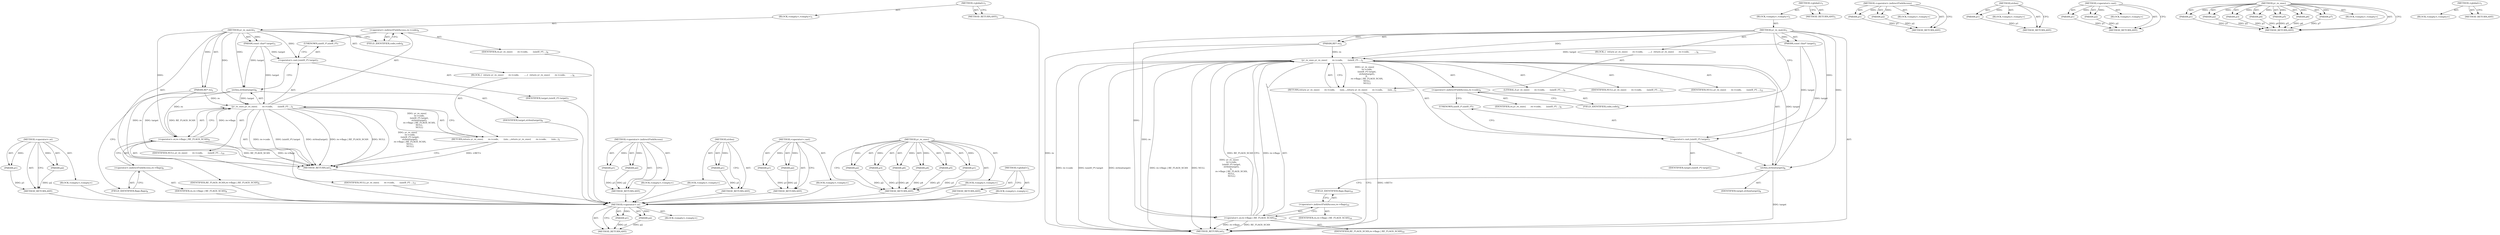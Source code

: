 digraph "&lt;global&gt;" {
vulnerable_73 [label=<(METHOD,&lt;operator&gt;.or)>];
vulnerable_74 [label=<(PARAM,p1)>];
vulnerable_75 [label=<(PARAM,p2)>];
vulnerable_76 [label=<(BLOCK,&lt;empty&gt;,&lt;empty&gt;)>];
vulnerable_77 [label=<(METHOD_RETURN,ANY)>];
vulnerable_6 [label=<(METHOD,&lt;global&gt;)<SUB>1</SUB>>];
vulnerable_7 [label=<(BLOCK,&lt;empty&gt;,&lt;empty&gt;)<SUB>1</SUB>>];
vulnerable_8 [label=<(METHOD,yr_re_match)<SUB>1</SUB>>];
vulnerable_9 [label=<(PARAM,RE* re)<SUB>2</SUB>>];
vulnerable_10 [label=<(PARAM,const char* target)<SUB>3</SUB>>];
vulnerable_11 [label=<(BLOCK,{
  return yr_re_exec(
       re-&gt;code,
       ...,{
  return yr_re_exec(
       re-&gt;code,
       ...)<SUB>4</SUB>>];
vulnerable_12 [label=<(RETURN,return yr_re_exec(
       re-&gt;code,
       (uin...,return yr_re_exec(
       re-&gt;code,
       (uin...)<SUB>5</SUB>>];
vulnerable_13 [label=<(yr_re_exec,yr_re_exec(
       re-&gt;code,
       (uint8_t*) ...)<SUB>5</SUB>>];
vulnerable_14 [label=<(&lt;operator&gt;.indirectFieldAccess,re-&gt;code)<SUB>6</SUB>>];
vulnerable_15 [label=<(IDENTIFIER,re,yr_re_exec(
       re-&gt;code,
       (uint8_t*) ...)<SUB>6</SUB>>];
vulnerable_16 [label=<(FIELD_IDENTIFIER,code,code)<SUB>6</SUB>>];
vulnerable_17 [label=<(&lt;operator&gt;.cast,(uint8_t*) target)<SUB>7</SUB>>];
vulnerable_18 [label=<(UNKNOWN,uint8_t*,uint8_t*)<SUB>7</SUB>>];
vulnerable_19 [label=<(IDENTIFIER,target,(uint8_t*) target)<SUB>7</SUB>>];
vulnerable_20 [label=<(strlen,strlen(target))<SUB>8</SUB>>];
vulnerable_21 [label=<(IDENTIFIER,target,strlen(target))<SUB>8</SUB>>];
vulnerable_22 [label=<(&lt;operator&gt;.or,re-&gt;flags | RE_FLAGS_SCAN)<SUB>9</SUB>>];
vulnerable_23 [label=<(&lt;operator&gt;.indirectFieldAccess,re-&gt;flags)<SUB>9</SUB>>];
vulnerable_24 [label=<(IDENTIFIER,re,re-&gt;flags | RE_FLAGS_SCAN)<SUB>9</SUB>>];
vulnerable_25 [label=<(FIELD_IDENTIFIER,flags,flags)<SUB>9</SUB>>];
vulnerable_26 [label=<(IDENTIFIER,RE_FLAGS_SCAN,re-&gt;flags | RE_FLAGS_SCAN)<SUB>9</SUB>>];
vulnerable_27 [label=<(IDENTIFIER,NULL,yr_re_exec(
       re-&gt;code,
       (uint8_t*) ...)<SUB>10</SUB>>];
vulnerable_28 [label=<(IDENTIFIER,NULL,yr_re_exec(
       re-&gt;code,
       (uint8_t*) ...)<SUB>11</SUB>>];
vulnerable_29 [label=<(METHOD_RETURN,int)<SUB>1</SUB>>];
vulnerable_31 [label=<(METHOD_RETURN,ANY)<SUB>1</SUB>>];
vulnerable_59 [label=<(METHOD,&lt;operator&gt;.indirectFieldAccess)>];
vulnerable_60 [label=<(PARAM,p1)>];
vulnerable_61 [label=<(PARAM,p2)>];
vulnerable_62 [label=<(BLOCK,&lt;empty&gt;,&lt;empty&gt;)>];
vulnerable_63 [label=<(METHOD_RETURN,ANY)>];
vulnerable_69 [label=<(METHOD,strlen)>];
vulnerable_70 [label=<(PARAM,p1)>];
vulnerable_71 [label=<(BLOCK,&lt;empty&gt;,&lt;empty&gt;)>];
vulnerable_72 [label=<(METHOD_RETURN,ANY)>];
vulnerable_64 [label=<(METHOD,&lt;operator&gt;.cast)>];
vulnerable_65 [label=<(PARAM,p1)>];
vulnerable_66 [label=<(PARAM,p2)>];
vulnerable_67 [label=<(BLOCK,&lt;empty&gt;,&lt;empty&gt;)>];
vulnerable_68 [label=<(METHOD_RETURN,ANY)>];
vulnerable_50 [label=<(METHOD,yr_re_exec)>];
vulnerable_51 [label=<(PARAM,p1)>];
vulnerable_52 [label=<(PARAM,p2)>];
vulnerable_53 [label=<(PARAM,p3)>];
vulnerable_54 [label=<(PARAM,p4)>];
vulnerable_55 [label=<(PARAM,p5)>];
vulnerable_56 [label=<(PARAM,p6)>];
vulnerable_57 [label=<(BLOCK,&lt;empty&gt;,&lt;empty&gt;)>];
vulnerable_58 [label=<(METHOD_RETURN,ANY)>];
vulnerable_44 [label=<(METHOD,&lt;global&gt;)<SUB>1</SUB>>];
vulnerable_45 [label=<(BLOCK,&lt;empty&gt;,&lt;empty&gt;)>];
vulnerable_46 [label=<(METHOD_RETURN,ANY)>];
fixed_75 [label=<(METHOD,&lt;operator&gt;.or)>];
fixed_76 [label=<(PARAM,p1)>];
fixed_77 [label=<(PARAM,p2)>];
fixed_78 [label=<(BLOCK,&lt;empty&gt;,&lt;empty&gt;)>];
fixed_79 [label=<(METHOD_RETURN,ANY)>];
fixed_6 [label=<(METHOD,&lt;global&gt;)<SUB>1</SUB>>];
fixed_7 [label=<(BLOCK,&lt;empty&gt;,&lt;empty&gt;)<SUB>1</SUB>>];
fixed_8 [label=<(METHOD,yr_re_match)<SUB>1</SUB>>];
fixed_9 [label=<(PARAM,RE* re)<SUB>2</SUB>>];
fixed_10 [label=<(PARAM,const char* target)<SUB>3</SUB>>];
fixed_11 [label=<(BLOCK,{
  return yr_re_exec(
       re-&gt;code,
       ...,{
  return yr_re_exec(
       re-&gt;code,
       ...)<SUB>4</SUB>>];
fixed_12 [label=<(RETURN,return yr_re_exec(
       re-&gt;code,
       (uin...,return yr_re_exec(
       re-&gt;code,
       (uin...)<SUB>5</SUB>>];
fixed_13 [label=<(yr_re_exec,yr_re_exec(
       re-&gt;code,
       (uint8_t*) ...)<SUB>5</SUB>>];
fixed_14 [label=<(&lt;operator&gt;.indirectFieldAccess,re-&gt;code)<SUB>6</SUB>>];
fixed_15 [label=<(IDENTIFIER,re,yr_re_exec(
       re-&gt;code,
       (uint8_t*) ...)<SUB>6</SUB>>];
fixed_16 [label=<(FIELD_IDENTIFIER,code,code)<SUB>6</SUB>>];
fixed_17 [label=<(&lt;operator&gt;.cast,(uint8_t*) target)<SUB>7</SUB>>];
fixed_18 [label=<(UNKNOWN,uint8_t*,uint8_t*)<SUB>7</SUB>>];
fixed_19 [label=<(IDENTIFIER,target,(uint8_t*) target)<SUB>7</SUB>>];
fixed_20 [label=<(strlen,strlen(target))<SUB>8</SUB>>];
fixed_21 [label=<(IDENTIFIER,target,strlen(target))<SUB>8</SUB>>];
fixed_22 [label=<(LITERAL,0,yr_re_exec(
       re-&gt;code,
       (uint8_t*) ...)<SUB>9</SUB>>];
fixed_23 [label=<(&lt;operator&gt;.or,re-&gt;flags | RE_FLAGS_SCAN)<SUB>10</SUB>>];
fixed_24 [label=<(&lt;operator&gt;.indirectFieldAccess,re-&gt;flags)<SUB>10</SUB>>];
fixed_25 [label=<(IDENTIFIER,re,re-&gt;flags | RE_FLAGS_SCAN)<SUB>10</SUB>>];
fixed_26 [label=<(FIELD_IDENTIFIER,flags,flags)<SUB>10</SUB>>];
fixed_27 [label=<(IDENTIFIER,RE_FLAGS_SCAN,re-&gt;flags | RE_FLAGS_SCAN)<SUB>10</SUB>>];
fixed_28 [label=<(IDENTIFIER,NULL,yr_re_exec(
       re-&gt;code,
       (uint8_t*) ...)<SUB>11</SUB>>];
fixed_29 [label=<(IDENTIFIER,NULL,yr_re_exec(
       re-&gt;code,
       (uint8_t*) ...)<SUB>12</SUB>>];
fixed_30 [label=<(METHOD_RETURN,int)<SUB>1</SUB>>];
fixed_32 [label=<(METHOD_RETURN,ANY)<SUB>1</SUB>>];
fixed_61 [label=<(METHOD,&lt;operator&gt;.indirectFieldAccess)>];
fixed_62 [label=<(PARAM,p1)>];
fixed_63 [label=<(PARAM,p2)>];
fixed_64 [label=<(BLOCK,&lt;empty&gt;,&lt;empty&gt;)>];
fixed_65 [label=<(METHOD_RETURN,ANY)>];
fixed_71 [label=<(METHOD,strlen)>];
fixed_72 [label=<(PARAM,p1)>];
fixed_73 [label=<(BLOCK,&lt;empty&gt;,&lt;empty&gt;)>];
fixed_74 [label=<(METHOD_RETURN,ANY)>];
fixed_66 [label=<(METHOD,&lt;operator&gt;.cast)>];
fixed_67 [label=<(PARAM,p1)>];
fixed_68 [label=<(PARAM,p2)>];
fixed_69 [label=<(BLOCK,&lt;empty&gt;,&lt;empty&gt;)>];
fixed_70 [label=<(METHOD_RETURN,ANY)>];
fixed_51 [label=<(METHOD,yr_re_exec)>];
fixed_52 [label=<(PARAM,p1)>];
fixed_53 [label=<(PARAM,p2)>];
fixed_54 [label=<(PARAM,p3)>];
fixed_55 [label=<(PARAM,p4)>];
fixed_56 [label=<(PARAM,p5)>];
fixed_57 [label=<(PARAM,p6)>];
fixed_58 [label=<(PARAM,p7)>];
fixed_59 [label=<(BLOCK,&lt;empty&gt;,&lt;empty&gt;)>];
fixed_60 [label=<(METHOD_RETURN,ANY)>];
fixed_45 [label=<(METHOD,&lt;global&gt;)<SUB>1</SUB>>];
fixed_46 [label=<(BLOCK,&lt;empty&gt;,&lt;empty&gt;)>];
fixed_47 [label=<(METHOD_RETURN,ANY)>];
vulnerable_73 -> vulnerable_74  [key=0, label="AST: "];
vulnerable_73 -> vulnerable_74  [key=1, label="DDG: "];
vulnerable_73 -> vulnerable_76  [key=0, label="AST: "];
vulnerable_73 -> vulnerable_75  [key=0, label="AST: "];
vulnerable_73 -> vulnerable_75  [key=1, label="DDG: "];
vulnerable_73 -> vulnerable_77  [key=0, label="AST: "];
vulnerable_73 -> vulnerable_77  [key=1, label="CFG: "];
vulnerable_74 -> vulnerable_77  [key=0, label="DDG: p1"];
vulnerable_75 -> vulnerable_77  [key=0, label="DDG: p2"];
vulnerable_76 -> fixed_75  [key=0];
vulnerable_77 -> fixed_75  [key=0];
vulnerable_6 -> vulnerable_7  [key=0, label="AST: "];
vulnerable_6 -> vulnerable_31  [key=0, label="AST: "];
vulnerable_6 -> vulnerable_31  [key=1, label="CFG: "];
vulnerable_7 -> vulnerable_8  [key=0, label="AST: "];
vulnerable_8 -> vulnerable_9  [key=0, label="AST: "];
vulnerable_8 -> vulnerable_9  [key=1, label="DDG: "];
vulnerable_8 -> vulnerable_10  [key=0, label="AST: "];
vulnerable_8 -> vulnerable_10  [key=1, label="DDG: "];
vulnerable_8 -> vulnerable_11  [key=0, label="AST: "];
vulnerable_8 -> vulnerable_29  [key=0, label="AST: "];
vulnerable_8 -> vulnerable_16  [key=0, label="CFG: "];
vulnerable_8 -> vulnerable_13  [key=0, label="DDG: "];
vulnerable_8 -> vulnerable_17  [key=0, label="DDG: "];
vulnerable_8 -> vulnerable_20  [key=0, label="DDG: "];
vulnerable_8 -> vulnerable_22  [key=0, label="DDG: "];
vulnerable_9 -> vulnerable_29  [key=0, label="DDG: re"];
vulnerable_9 -> vulnerable_13  [key=0, label="DDG: re"];
vulnerable_9 -> vulnerable_22  [key=0, label="DDG: re"];
vulnerable_10 -> vulnerable_13  [key=0, label="DDG: target"];
vulnerable_10 -> vulnerable_17  [key=0, label="DDG: target"];
vulnerable_10 -> vulnerable_20  [key=0, label="DDG: target"];
vulnerable_11 -> vulnerable_12  [key=0, label="AST: "];
vulnerable_12 -> vulnerable_13  [key=0, label="AST: "];
vulnerable_12 -> vulnerable_29  [key=0, label="CFG: "];
vulnerable_12 -> vulnerable_29  [key=1, label="DDG: &lt;RET&gt;"];
vulnerable_13 -> vulnerable_14  [key=0, label="AST: "];
vulnerable_13 -> vulnerable_17  [key=0, label="AST: "];
vulnerable_13 -> vulnerable_20  [key=0, label="AST: "];
vulnerable_13 -> vulnerable_22  [key=0, label="AST: "];
vulnerable_13 -> vulnerable_27  [key=0, label="AST: "];
vulnerable_13 -> vulnerable_28  [key=0, label="AST: "];
vulnerable_13 -> vulnerable_12  [key=0, label="CFG: "];
vulnerable_13 -> vulnerable_12  [key=1, label="DDG: yr_re_exec(
       re-&gt;code,
       (uint8_t*) target,
       strlen(target),
       re-&gt;flags | RE_FLAGS_SCAN,
       NULL,
       NULL)"];
vulnerable_13 -> vulnerable_29  [key=0, label="DDG: re-&gt;code"];
vulnerable_13 -> vulnerable_29  [key=1, label="DDG: (uint8_t*) target"];
vulnerable_13 -> vulnerable_29  [key=2, label="DDG: strlen(target)"];
vulnerable_13 -> vulnerable_29  [key=3, label="DDG: re-&gt;flags | RE_FLAGS_SCAN"];
vulnerable_13 -> vulnerable_29  [key=4, label="DDG: NULL"];
vulnerable_13 -> vulnerable_29  [key=5, label="DDG: yr_re_exec(
       re-&gt;code,
       (uint8_t*) target,
       strlen(target),
       re-&gt;flags | RE_FLAGS_SCAN,
       NULL,
       NULL)"];
vulnerable_14 -> vulnerable_15  [key=0, label="AST: "];
vulnerable_14 -> vulnerable_16  [key=0, label="AST: "];
vulnerable_14 -> vulnerable_18  [key=0, label="CFG: "];
vulnerable_15 -> fixed_75  [key=0];
vulnerable_16 -> vulnerable_14  [key=0, label="CFG: "];
vulnerable_17 -> vulnerable_18  [key=0, label="AST: "];
vulnerable_17 -> vulnerable_19  [key=0, label="AST: "];
vulnerable_17 -> vulnerable_20  [key=0, label="CFG: "];
vulnerable_18 -> vulnerable_17  [key=0, label="CFG: "];
vulnerable_19 -> fixed_75  [key=0];
vulnerable_20 -> vulnerable_21  [key=0, label="AST: "];
vulnerable_20 -> vulnerable_25  [key=0, label="CFG: "];
vulnerable_20 -> vulnerable_29  [key=0, label="DDG: target"];
vulnerable_20 -> vulnerable_13  [key=0, label="DDG: target"];
vulnerable_21 -> fixed_75  [key=0];
vulnerable_22 -> vulnerable_23  [key=0, label="AST: "];
vulnerable_22 -> vulnerable_26  [key=0, label="AST: "];
vulnerable_22 -> vulnerable_13  [key=0, label="CFG: "];
vulnerable_22 -> vulnerable_13  [key=1, label="DDG: re-&gt;flags"];
vulnerable_22 -> vulnerable_13  [key=2, label="DDG: RE_FLAGS_SCAN"];
vulnerable_22 -> vulnerable_29  [key=0, label="DDG: re-&gt;flags"];
vulnerable_22 -> vulnerable_29  [key=1, label="DDG: RE_FLAGS_SCAN"];
vulnerable_23 -> vulnerable_24  [key=0, label="AST: "];
vulnerable_23 -> vulnerable_25  [key=0, label="AST: "];
vulnerable_23 -> vulnerable_22  [key=0, label="CFG: "];
vulnerable_24 -> fixed_75  [key=0];
vulnerable_25 -> vulnerable_23  [key=0, label="CFG: "];
vulnerable_26 -> fixed_75  [key=0];
vulnerable_27 -> fixed_75  [key=0];
vulnerable_28 -> fixed_75  [key=0];
vulnerable_29 -> fixed_75  [key=0];
vulnerable_31 -> fixed_75  [key=0];
vulnerable_59 -> vulnerable_60  [key=0, label="AST: "];
vulnerable_59 -> vulnerable_60  [key=1, label="DDG: "];
vulnerable_59 -> vulnerable_62  [key=0, label="AST: "];
vulnerable_59 -> vulnerable_61  [key=0, label="AST: "];
vulnerable_59 -> vulnerable_61  [key=1, label="DDG: "];
vulnerable_59 -> vulnerable_63  [key=0, label="AST: "];
vulnerable_59 -> vulnerable_63  [key=1, label="CFG: "];
vulnerable_60 -> vulnerable_63  [key=0, label="DDG: p1"];
vulnerable_61 -> vulnerable_63  [key=0, label="DDG: p2"];
vulnerable_62 -> fixed_75  [key=0];
vulnerable_63 -> fixed_75  [key=0];
vulnerable_69 -> vulnerable_70  [key=0, label="AST: "];
vulnerable_69 -> vulnerable_70  [key=1, label="DDG: "];
vulnerable_69 -> vulnerable_71  [key=0, label="AST: "];
vulnerable_69 -> vulnerable_72  [key=0, label="AST: "];
vulnerable_69 -> vulnerable_72  [key=1, label="CFG: "];
vulnerable_70 -> vulnerable_72  [key=0, label="DDG: p1"];
vulnerable_71 -> fixed_75  [key=0];
vulnerable_72 -> fixed_75  [key=0];
vulnerable_64 -> vulnerable_65  [key=0, label="AST: "];
vulnerable_64 -> vulnerable_65  [key=1, label="DDG: "];
vulnerable_64 -> vulnerable_67  [key=0, label="AST: "];
vulnerable_64 -> vulnerable_66  [key=0, label="AST: "];
vulnerable_64 -> vulnerable_66  [key=1, label="DDG: "];
vulnerable_64 -> vulnerable_68  [key=0, label="AST: "];
vulnerable_64 -> vulnerable_68  [key=1, label="CFG: "];
vulnerable_65 -> vulnerable_68  [key=0, label="DDG: p1"];
vulnerable_66 -> vulnerable_68  [key=0, label="DDG: p2"];
vulnerable_67 -> fixed_75  [key=0];
vulnerable_68 -> fixed_75  [key=0];
vulnerable_50 -> vulnerable_51  [key=0, label="AST: "];
vulnerable_50 -> vulnerable_51  [key=1, label="DDG: "];
vulnerable_50 -> vulnerable_57  [key=0, label="AST: "];
vulnerable_50 -> vulnerable_52  [key=0, label="AST: "];
vulnerable_50 -> vulnerable_52  [key=1, label="DDG: "];
vulnerable_50 -> vulnerable_58  [key=0, label="AST: "];
vulnerable_50 -> vulnerable_58  [key=1, label="CFG: "];
vulnerable_50 -> vulnerable_53  [key=0, label="AST: "];
vulnerable_50 -> vulnerable_53  [key=1, label="DDG: "];
vulnerable_50 -> vulnerable_54  [key=0, label="AST: "];
vulnerable_50 -> vulnerable_54  [key=1, label="DDG: "];
vulnerable_50 -> vulnerable_55  [key=0, label="AST: "];
vulnerable_50 -> vulnerable_55  [key=1, label="DDG: "];
vulnerable_50 -> vulnerable_56  [key=0, label="AST: "];
vulnerable_50 -> vulnerable_56  [key=1, label="DDG: "];
vulnerable_51 -> vulnerable_58  [key=0, label="DDG: p1"];
vulnerable_52 -> vulnerable_58  [key=0, label="DDG: p2"];
vulnerable_53 -> vulnerable_58  [key=0, label="DDG: p3"];
vulnerable_54 -> vulnerable_58  [key=0, label="DDG: p4"];
vulnerable_55 -> vulnerable_58  [key=0, label="DDG: p5"];
vulnerable_56 -> vulnerable_58  [key=0, label="DDG: p6"];
vulnerable_57 -> fixed_75  [key=0];
vulnerable_58 -> fixed_75  [key=0];
vulnerable_44 -> vulnerable_45  [key=0, label="AST: "];
vulnerable_44 -> vulnerable_46  [key=0, label="AST: "];
vulnerable_44 -> vulnerable_46  [key=1, label="CFG: "];
vulnerable_45 -> fixed_75  [key=0];
vulnerable_46 -> fixed_75  [key=0];
fixed_75 -> fixed_76  [key=0, label="AST: "];
fixed_75 -> fixed_76  [key=1, label="DDG: "];
fixed_75 -> fixed_78  [key=0, label="AST: "];
fixed_75 -> fixed_77  [key=0, label="AST: "];
fixed_75 -> fixed_77  [key=1, label="DDG: "];
fixed_75 -> fixed_79  [key=0, label="AST: "];
fixed_75 -> fixed_79  [key=1, label="CFG: "];
fixed_76 -> fixed_79  [key=0, label="DDG: p1"];
fixed_77 -> fixed_79  [key=0, label="DDG: p2"];
fixed_6 -> fixed_7  [key=0, label="AST: "];
fixed_6 -> fixed_32  [key=0, label="AST: "];
fixed_6 -> fixed_32  [key=1, label="CFG: "];
fixed_7 -> fixed_8  [key=0, label="AST: "];
fixed_8 -> fixed_9  [key=0, label="AST: "];
fixed_8 -> fixed_9  [key=1, label="DDG: "];
fixed_8 -> fixed_10  [key=0, label="AST: "];
fixed_8 -> fixed_10  [key=1, label="DDG: "];
fixed_8 -> fixed_11  [key=0, label="AST: "];
fixed_8 -> fixed_30  [key=0, label="AST: "];
fixed_8 -> fixed_16  [key=0, label="CFG: "];
fixed_8 -> fixed_13  [key=0, label="DDG: "];
fixed_8 -> fixed_17  [key=0, label="DDG: "];
fixed_8 -> fixed_20  [key=0, label="DDG: "];
fixed_8 -> fixed_23  [key=0, label="DDG: "];
fixed_9 -> fixed_30  [key=0, label="DDG: re"];
fixed_9 -> fixed_13  [key=0, label="DDG: re"];
fixed_9 -> fixed_23  [key=0, label="DDG: re"];
fixed_10 -> fixed_13  [key=0, label="DDG: target"];
fixed_10 -> fixed_17  [key=0, label="DDG: target"];
fixed_10 -> fixed_20  [key=0, label="DDG: target"];
fixed_11 -> fixed_12  [key=0, label="AST: "];
fixed_12 -> fixed_13  [key=0, label="AST: "];
fixed_12 -> fixed_30  [key=0, label="CFG: "];
fixed_12 -> fixed_30  [key=1, label="DDG: &lt;RET&gt;"];
fixed_13 -> fixed_14  [key=0, label="AST: "];
fixed_13 -> fixed_17  [key=0, label="AST: "];
fixed_13 -> fixed_20  [key=0, label="AST: "];
fixed_13 -> fixed_22  [key=0, label="AST: "];
fixed_13 -> fixed_23  [key=0, label="AST: "];
fixed_13 -> fixed_28  [key=0, label="AST: "];
fixed_13 -> fixed_29  [key=0, label="AST: "];
fixed_13 -> fixed_12  [key=0, label="CFG: "];
fixed_13 -> fixed_12  [key=1, label="DDG: yr_re_exec(
       re-&gt;code,
       (uint8_t*) target,
       strlen(target),
      0,
       re-&gt;flags | RE_FLAGS_SCAN,
       NULL,
       NULL)"];
fixed_13 -> fixed_30  [key=0, label="DDG: re-&gt;code"];
fixed_13 -> fixed_30  [key=1, label="DDG: (uint8_t*) target"];
fixed_13 -> fixed_30  [key=2, label="DDG: strlen(target)"];
fixed_13 -> fixed_30  [key=3, label="DDG: re-&gt;flags | RE_FLAGS_SCAN"];
fixed_13 -> fixed_30  [key=4, label="DDG: NULL"];
fixed_13 -> fixed_30  [key=5, label="DDG: yr_re_exec(
       re-&gt;code,
       (uint8_t*) target,
       strlen(target),
      0,
       re-&gt;flags | RE_FLAGS_SCAN,
       NULL,
       NULL)"];
fixed_14 -> fixed_15  [key=0, label="AST: "];
fixed_14 -> fixed_16  [key=0, label="AST: "];
fixed_14 -> fixed_18  [key=0, label="CFG: "];
fixed_16 -> fixed_14  [key=0, label="CFG: "];
fixed_17 -> fixed_18  [key=0, label="AST: "];
fixed_17 -> fixed_19  [key=0, label="AST: "];
fixed_17 -> fixed_20  [key=0, label="CFG: "];
fixed_18 -> fixed_17  [key=0, label="CFG: "];
fixed_20 -> fixed_21  [key=0, label="AST: "];
fixed_20 -> fixed_26  [key=0, label="CFG: "];
fixed_20 -> fixed_30  [key=0, label="DDG: target"];
fixed_20 -> fixed_13  [key=0, label="DDG: target"];
fixed_23 -> fixed_24  [key=0, label="AST: "];
fixed_23 -> fixed_27  [key=0, label="AST: "];
fixed_23 -> fixed_13  [key=0, label="CFG: "];
fixed_23 -> fixed_13  [key=1, label="DDG: re-&gt;flags"];
fixed_23 -> fixed_13  [key=2, label="DDG: RE_FLAGS_SCAN"];
fixed_23 -> fixed_30  [key=0, label="DDG: re-&gt;flags"];
fixed_23 -> fixed_30  [key=1, label="DDG: RE_FLAGS_SCAN"];
fixed_24 -> fixed_25  [key=0, label="AST: "];
fixed_24 -> fixed_26  [key=0, label="AST: "];
fixed_24 -> fixed_23  [key=0, label="CFG: "];
fixed_26 -> fixed_24  [key=0, label="CFG: "];
fixed_61 -> fixed_62  [key=0, label="AST: "];
fixed_61 -> fixed_62  [key=1, label="DDG: "];
fixed_61 -> fixed_64  [key=0, label="AST: "];
fixed_61 -> fixed_63  [key=0, label="AST: "];
fixed_61 -> fixed_63  [key=1, label="DDG: "];
fixed_61 -> fixed_65  [key=0, label="AST: "];
fixed_61 -> fixed_65  [key=1, label="CFG: "];
fixed_62 -> fixed_65  [key=0, label="DDG: p1"];
fixed_63 -> fixed_65  [key=0, label="DDG: p2"];
fixed_71 -> fixed_72  [key=0, label="AST: "];
fixed_71 -> fixed_72  [key=1, label="DDG: "];
fixed_71 -> fixed_73  [key=0, label="AST: "];
fixed_71 -> fixed_74  [key=0, label="AST: "];
fixed_71 -> fixed_74  [key=1, label="CFG: "];
fixed_72 -> fixed_74  [key=0, label="DDG: p1"];
fixed_66 -> fixed_67  [key=0, label="AST: "];
fixed_66 -> fixed_67  [key=1, label="DDG: "];
fixed_66 -> fixed_69  [key=0, label="AST: "];
fixed_66 -> fixed_68  [key=0, label="AST: "];
fixed_66 -> fixed_68  [key=1, label="DDG: "];
fixed_66 -> fixed_70  [key=0, label="AST: "];
fixed_66 -> fixed_70  [key=1, label="CFG: "];
fixed_67 -> fixed_70  [key=0, label="DDG: p1"];
fixed_68 -> fixed_70  [key=0, label="DDG: p2"];
fixed_51 -> fixed_52  [key=0, label="AST: "];
fixed_51 -> fixed_52  [key=1, label="DDG: "];
fixed_51 -> fixed_59  [key=0, label="AST: "];
fixed_51 -> fixed_53  [key=0, label="AST: "];
fixed_51 -> fixed_53  [key=1, label="DDG: "];
fixed_51 -> fixed_60  [key=0, label="AST: "];
fixed_51 -> fixed_60  [key=1, label="CFG: "];
fixed_51 -> fixed_54  [key=0, label="AST: "];
fixed_51 -> fixed_54  [key=1, label="DDG: "];
fixed_51 -> fixed_55  [key=0, label="AST: "];
fixed_51 -> fixed_55  [key=1, label="DDG: "];
fixed_51 -> fixed_56  [key=0, label="AST: "];
fixed_51 -> fixed_56  [key=1, label="DDG: "];
fixed_51 -> fixed_57  [key=0, label="AST: "];
fixed_51 -> fixed_57  [key=1, label="DDG: "];
fixed_51 -> fixed_58  [key=0, label="AST: "];
fixed_51 -> fixed_58  [key=1, label="DDG: "];
fixed_52 -> fixed_60  [key=0, label="DDG: p1"];
fixed_53 -> fixed_60  [key=0, label="DDG: p2"];
fixed_54 -> fixed_60  [key=0, label="DDG: p3"];
fixed_55 -> fixed_60  [key=0, label="DDG: p4"];
fixed_56 -> fixed_60  [key=0, label="DDG: p5"];
fixed_57 -> fixed_60  [key=0, label="DDG: p6"];
fixed_58 -> fixed_60  [key=0, label="DDG: p7"];
fixed_45 -> fixed_46  [key=0, label="AST: "];
fixed_45 -> fixed_47  [key=0, label="AST: "];
fixed_45 -> fixed_47  [key=1, label="CFG: "];
}
